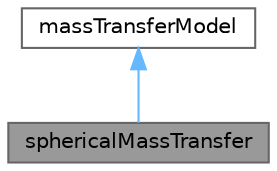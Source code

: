 digraph "sphericalMassTransfer"
{
 // LATEX_PDF_SIZE
  bgcolor="transparent";
  edge [fontname=Helvetica,fontsize=10,labelfontname=Helvetica,labelfontsize=10];
  node [fontname=Helvetica,fontsize=10,shape=box,height=0.2,width=0.4];
  Node1 [id="Node000001",label="sphericalMassTransfer",height=0.2,width=0.4,color="gray40", fillcolor="grey60", style="filled", fontcolor="black",tooltip="Model which applies an analytical solution for mass transfer from the surface of a sphere to the flui..."];
  Node2 -> Node1 [id="edge1_Node000001_Node000002",dir="back",color="steelblue1",style="solid",tooltip=" "];
  Node2 [id="Node000002",label="massTransferModel",height=0.2,width=0.4,color="gray40", fillcolor="white", style="filled",URL="$classFoam_1_1massTransferModel.html",tooltip=" "];
}
